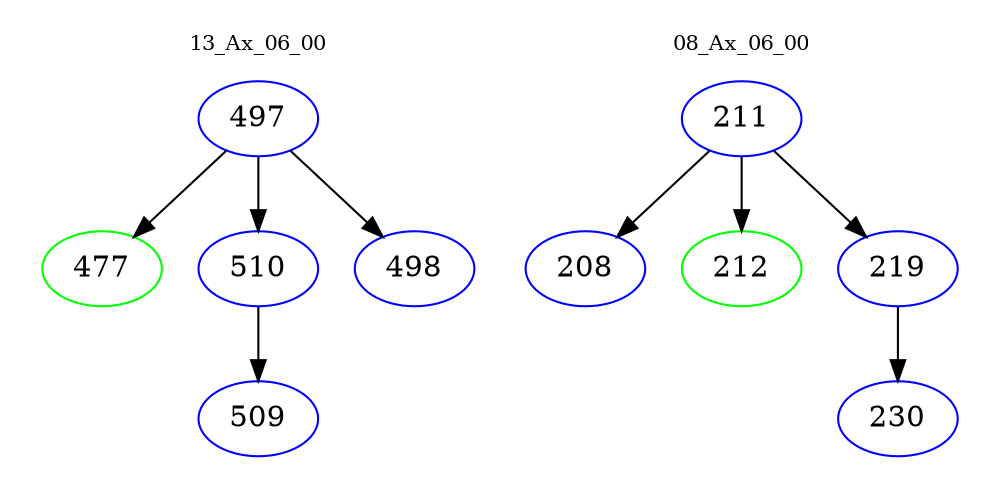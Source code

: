 digraph{
subgraph cluster_0 {
color = white
label = "13_Ax_06_00";
fontsize=10;
T0_497 [label="497", color="blue"]
T0_497 -> T0_477 [color="black"]
T0_477 [label="477", color="green"]
T0_497 -> T0_510 [color="black"]
T0_510 [label="510", color="blue"]
T0_510 -> T0_509 [color="black"]
T0_509 [label="509", color="blue"]
T0_497 -> T0_498 [color="black"]
T0_498 [label="498", color="blue"]
}
subgraph cluster_1 {
color = white
label = "08_Ax_06_00";
fontsize=10;
T1_211 [label="211", color="blue"]
T1_211 -> T1_208 [color="black"]
T1_208 [label="208", color="blue"]
T1_211 -> T1_212 [color="black"]
T1_212 [label="212", color="green"]
T1_211 -> T1_219 [color="black"]
T1_219 [label="219", color="blue"]
T1_219 -> T1_230 [color="black"]
T1_230 [label="230", color="blue"]
}
}
